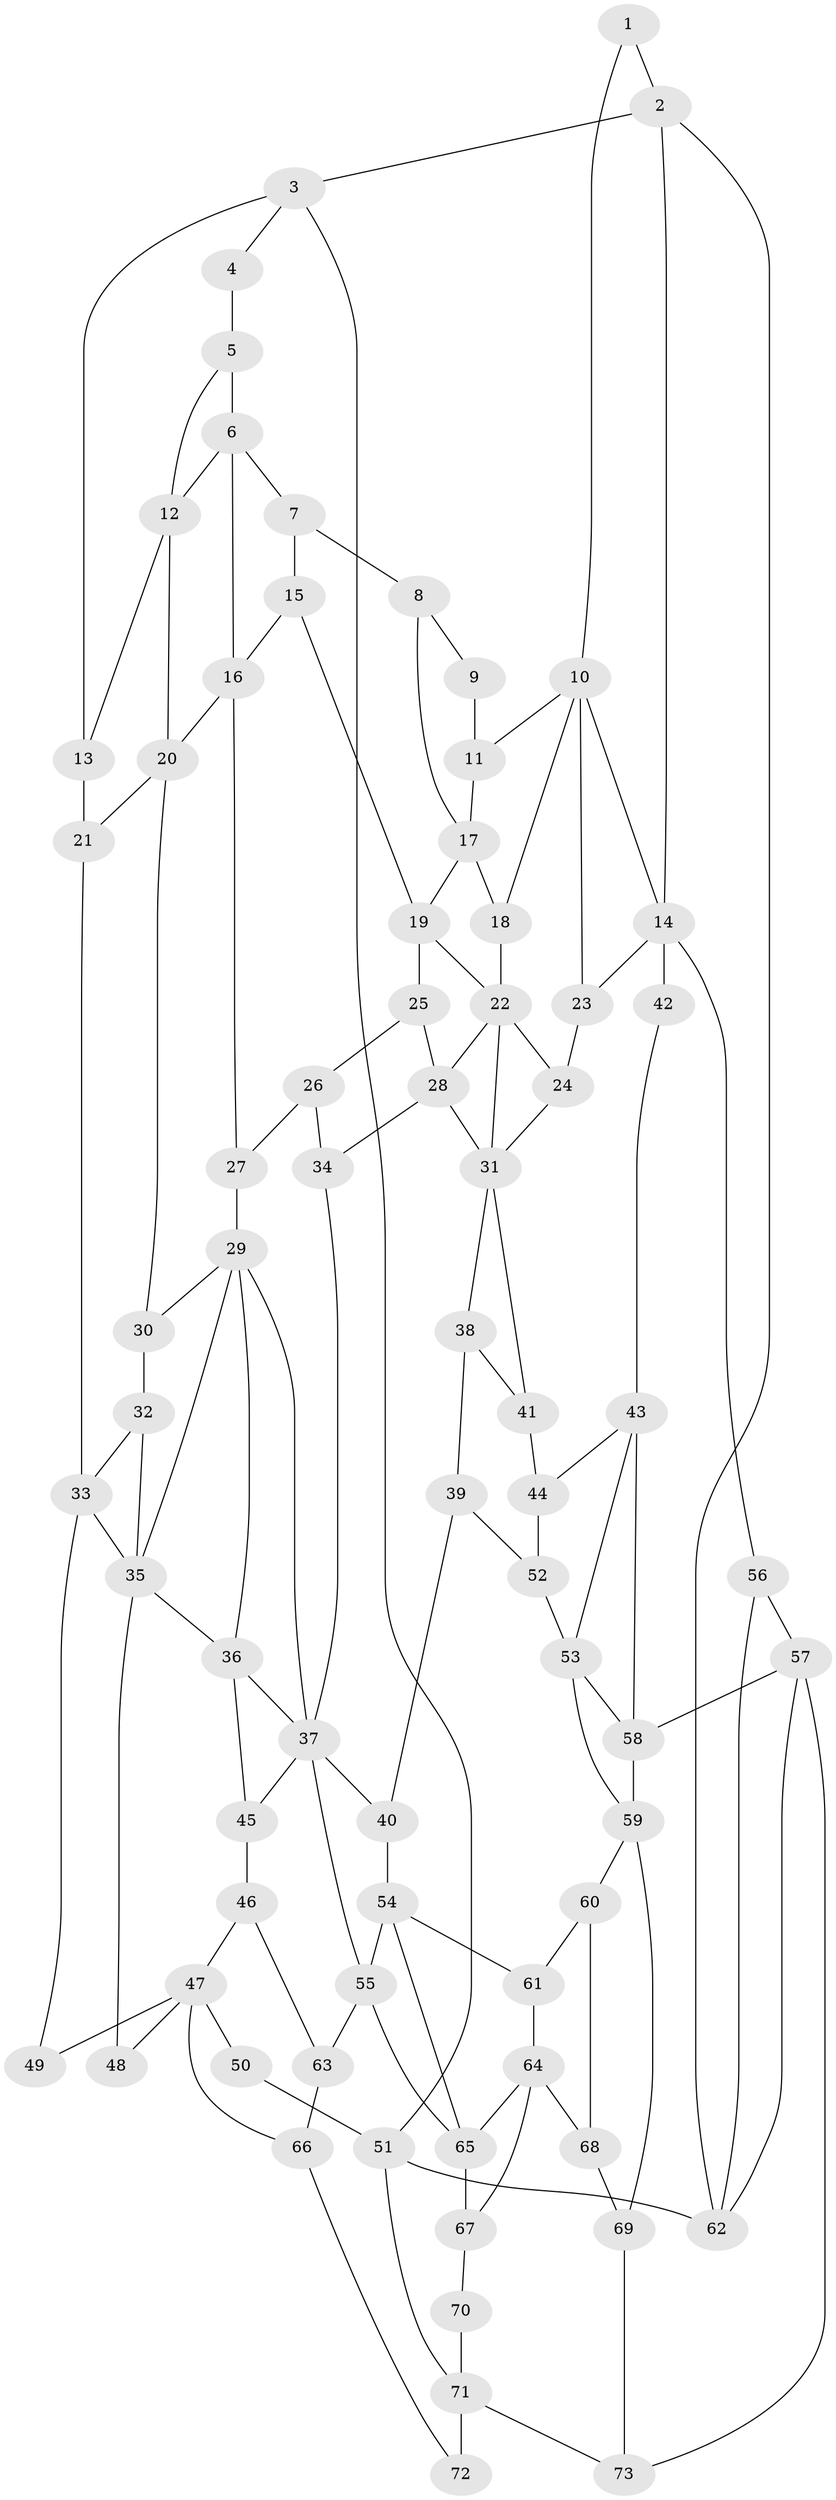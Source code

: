 // original degree distribution, {3: 0.0136986301369863, 6: 0.22602739726027396, 4: 0.23972602739726026, 5: 0.5205479452054794}
// Generated by graph-tools (version 1.1) at 2025/38/03/09/25 02:38:20]
// undirected, 73 vertices, 125 edges
graph export_dot {
graph [start="1"]
  node [color=gray90,style=filled];
  1;
  2;
  3;
  4;
  5;
  6;
  7;
  8;
  9;
  10;
  11;
  12;
  13;
  14;
  15;
  16;
  17;
  18;
  19;
  20;
  21;
  22;
  23;
  24;
  25;
  26;
  27;
  28;
  29;
  30;
  31;
  32;
  33;
  34;
  35;
  36;
  37;
  38;
  39;
  40;
  41;
  42;
  43;
  44;
  45;
  46;
  47;
  48;
  49;
  50;
  51;
  52;
  53;
  54;
  55;
  56;
  57;
  58;
  59;
  60;
  61;
  62;
  63;
  64;
  65;
  66;
  67;
  68;
  69;
  70;
  71;
  72;
  73;
  1 -- 2 [weight=1.0];
  1 -- 10 [weight=1.0];
  2 -- 3 [weight=1.0];
  2 -- 14 [weight=1.0];
  2 -- 62 [weight=1.0];
  3 -- 4 [weight=1.0];
  3 -- 13 [weight=1.0];
  3 -- 51 [weight=1.0];
  4 -- 5 [weight=2.0];
  5 -- 6 [weight=2.0];
  5 -- 12 [weight=2.0];
  6 -- 7 [weight=1.0];
  6 -- 12 [weight=1.0];
  6 -- 16 [weight=1.0];
  7 -- 8 [weight=1.0];
  7 -- 15 [weight=1.0];
  8 -- 9 [weight=1.0];
  8 -- 17 [weight=1.0];
  9 -- 11 [weight=1.0];
  10 -- 11 [weight=1.0];
  10 -- 14 [weight=1.0];
  10 -- 18 [weight=1.0];
  10 -- 23 [weight=1.0];
  11 -- 17 [weight=1.0];
  12 -- 13 [weight=1.0];
  12 -- 20 [weight=1.0];
  13 -- 21 [weight=2.0];
  14 -- 23 [weight=1.0];
  14 -- 42 [weight=2.0];
  14 -- 56 [weight=1.0];
  15 -- 16 [weight=1.0];
  15 -- 19 [weight=1.0];
  16 -- 20 [weight=1.0];
  16 -- 27 [weight=1.0];
  17 -- 18 [weight=2.0];
  17 -- 19 [weight=2.0];
  18 -- 22 [weight=1.0];
  19 -- 22 [weight=1.0];
  19 -- 25 [weight=1.0];
  20 -- 21 [weight=1.0];
  20 -- 30 [weight=1.0];
  21 -- 33 [weight=2.0];
  22 -- 24 [weight=1.0];
  22 -- 28 [weight=1.0];
  22 -- 31 [weight=1.0];
  23 -- 24 [weight=1.0];
  24 -- 31 [weight=1.0];
  25 -- 26 [weight=1.0];
  25 -- 28 [weight=1.0];
  26 -- 27 [weight=1.0];
  26 -- 34 [weight=1.0];
  27 -- 29 [weight=2.0];
  28 -- 31 [weight=2.0];
  28 -- 34 [weight=1.0];
  29 -- 30 [weight=1.0];
  29 -- 35 [weight=1.0];
  29 -- 36 [weight=1.0];
  29 -- 37 [weight=1.0];
  30 -- 32 [weight=1.0];
  31 -- 38 [weight=1.0];
  31 -- 41 [weight=1.0];
  32 -- 33 [weight=1.0];
  32 -- 35 [weight=1.0];
  33 -- 35 [weight=1.0];
  33 -- 49 [weight=2.0];
  34 -- 37 [weight=1.0];
  35 -- 36 [weight=1.0];
  35 -- 48 [weight=2.0];
  36 -- 37 [weight=1.0];
  36 -- 45 [weight=1.0];
  37 -- 40 [weight=1.0];
  37 -- 45 [weight=1.0];
  37 -- 55 [weight=1.0];
  38 -- 39 [weight=1.0];
  38 -- 41 [weight=1.0];
  39 -- 40 [weight=1.0];
  39 -- 52 [weight=1.0];
  40 -- 54 [weight=2.0];
  41 -- 44 [weight=1.0];
  42 -- 43 [weight=1.0];
  43 -- 44 [weight=1.0];
  43 -- 53 [weight=1.0];
  43 -- 58 [weight=1.0];
  44 -- 52 [weight=1.0];
  45 -- 46 [weight=1.0];
  46 -- 47 [weight=1.0];
  46 -- 63 [weight=1.0];
  47 -- 48 [weight=1.0];
  47 -- 49 [weight=1.0];
  47 -- 50 [weight=2.0];
  47 -- 66 [weight=1.0];
  50 -- 51 [weight=1.0];
  51 -- 62 [weight=1.0];
  51 -- 71 [weight=1.0];
  52 -- 53 [weight=2.0];
  53 -- 58 [weight=1.0];
  53 -- 59 [weight=1.0];
  54 -- 55 [weight=2.0];
  54 -- 61 [weight=1.0];
  54 -- 65 [weight=1.0];
  55 -- 63 [weight=1.0];
  55 -- 65 [weight=1.0];
  56 -- 57 [weight=1.0];
  56 -- 62 [weight=1.0];
  57 -- 58 [weight=2.0];
  57 -- 62 [weight=1.0];
  57 -- 73 [weight=1.0];
  58 -- 59 [weight=2.0];
  59 -- 60 [weight=1.0];
  59 -- 69 [weight=1.0];
  60 -- 61 [weight=1.0];
  60 -- 68 [weight=1.0];
  61 -- 64 [weight=1.0];
  63 -- 66 [weight=1.0];
  64 -- 65 [weight=1.0];
  64 -- 67 [weight=1.0];
  64 -- 68 [weight=1.0];
  65 -- 67 [weight=1.0];
  66 -- 72 [weight=1.0];
  67 -- 70 [weight=1.0];
  68 -- 69 [weight=1.0];
  69 -- 73 [weight=1.0];
  70 -- 71 [weight=2.0];
  71 -- 72 [weight=2.0];
  71 -- 73 [weight=1.0];
}
